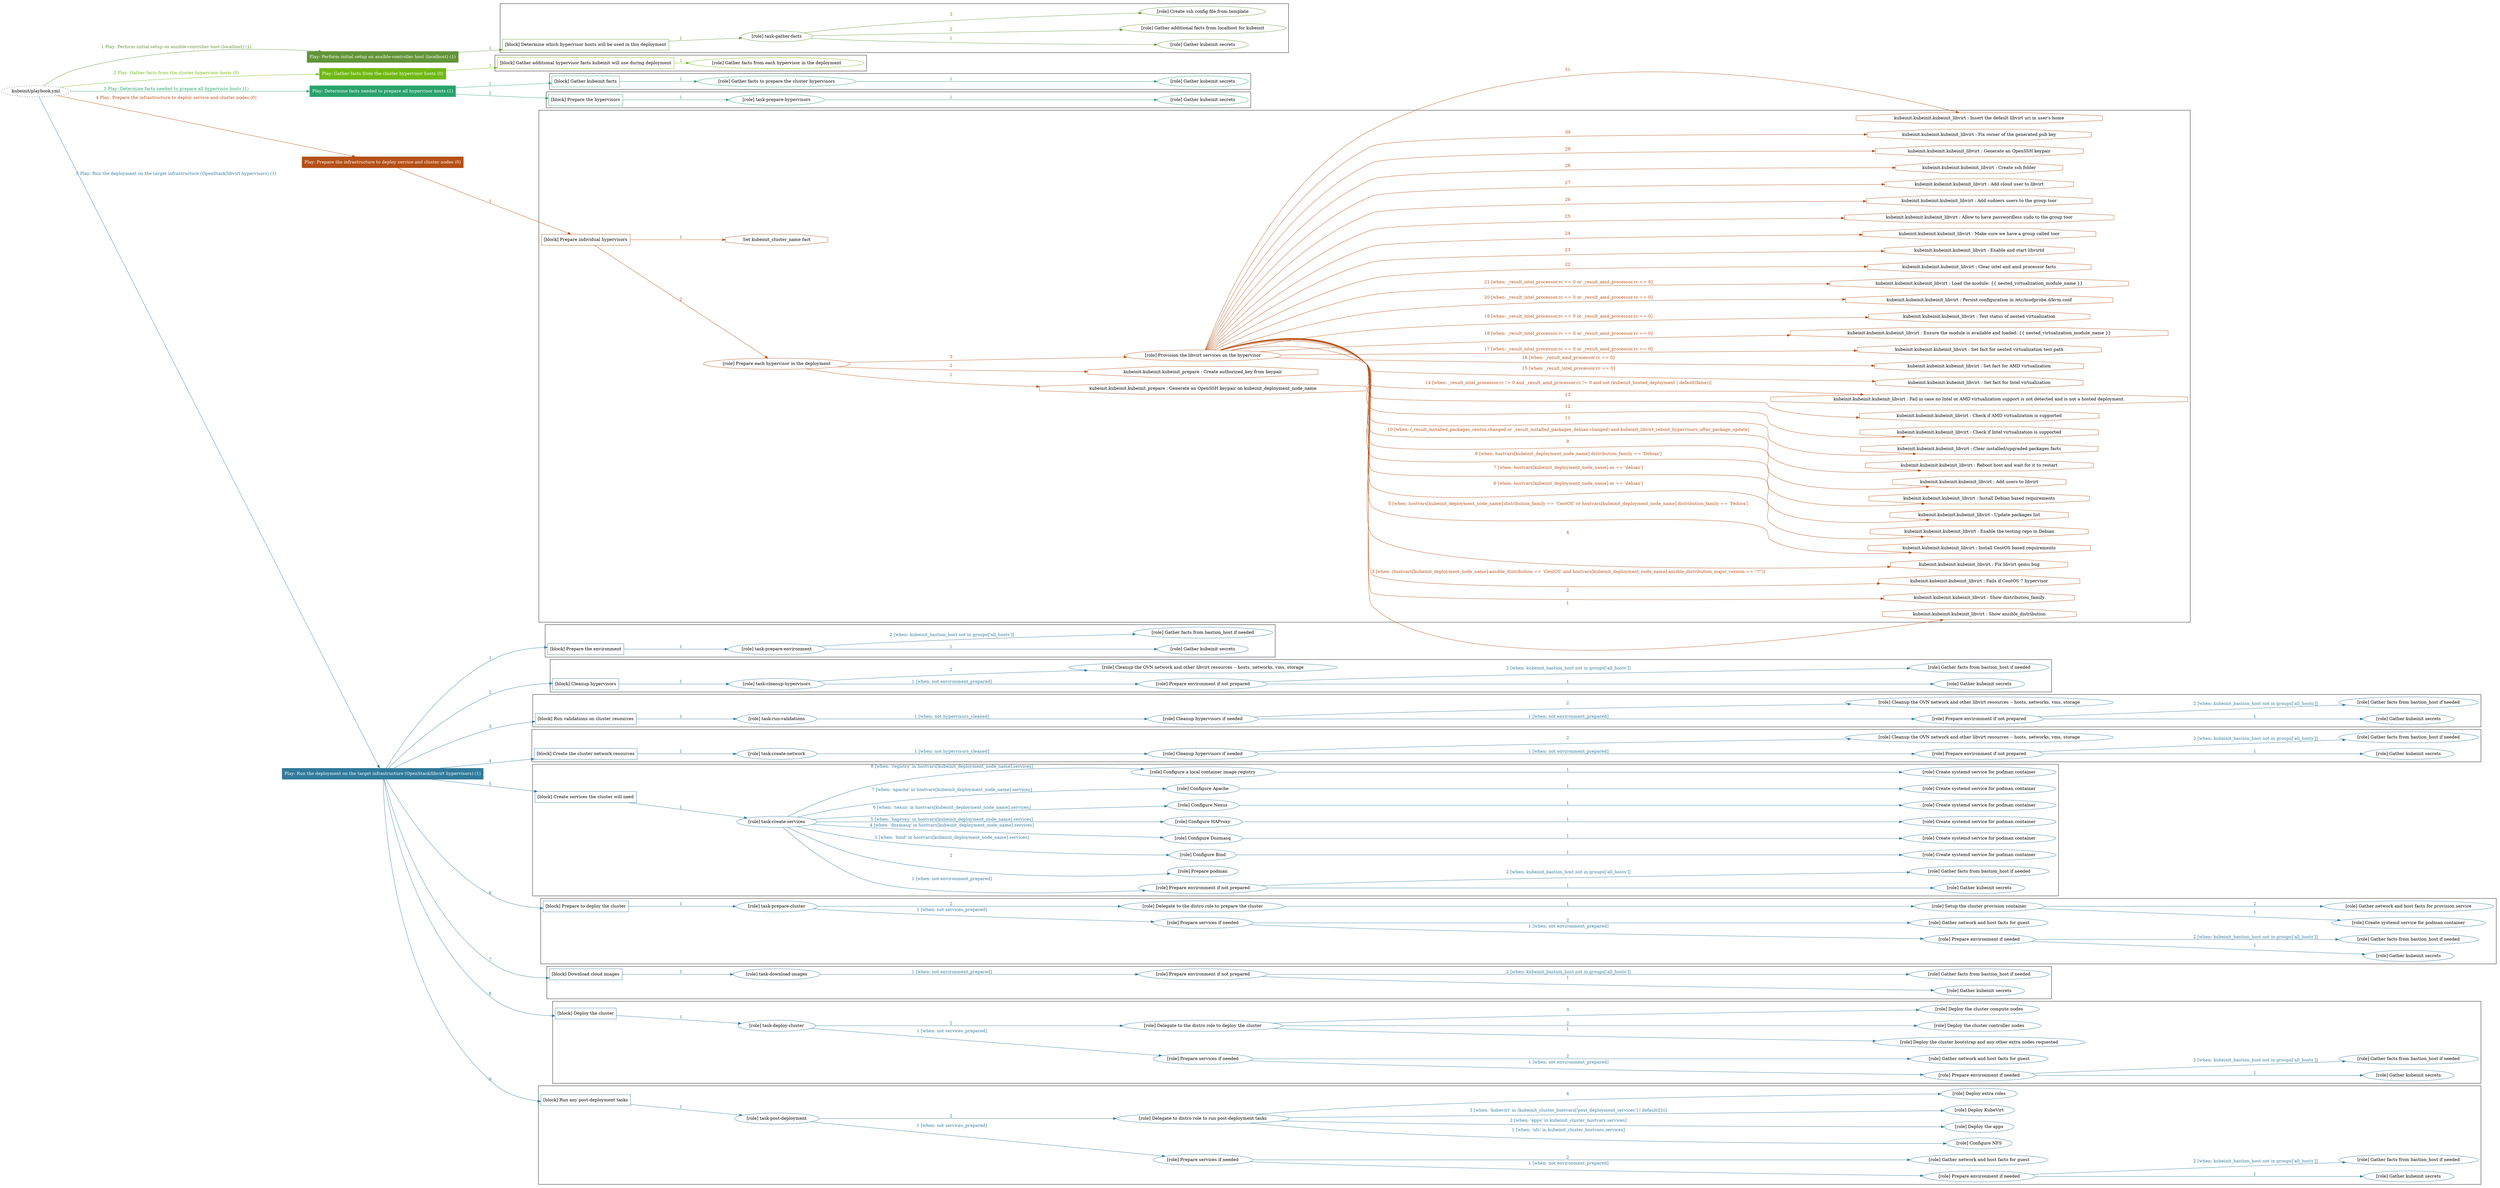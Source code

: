 digraph {
	graph [concentrate=true ordering=in rankdir=LR ratio=fill]
	edge [esep=5 sep=10]
	"kubeinit/playbook.yml" [URL="/home/runner/work/kubeinit/kubeinit/kubeinit/playbook.yml" id=playbook_b7b327fa style=dotted]
	"kubeinit/playbook.yml" -> play_1a736e0f [label="1 Play: Perform initial setup on ansible-controller host (localhost) (1)" color="#619438" fontcolor="#619438" id=edge_play_1a736e0f labeltooltip="1 Play: Perform initial setup on ansible-controller host (localhost) (1)" tooltip="1 Play: Perform initial setup on ansible-controller host (localhost) (1)"]
	subgraph "Play: Perform initial setup on ansible-controller host (localhost) (1)" {
		play_1a736e0f [label="Play: Perform initial setup on ansible-controller host (localhost) (1)" URL="/home/runner/work/kubeinit/kubeinit/kubeinit/playbook.yml" color="#619438" fontcolor="#ffffff" id=play_1a736e0f shape=box style=filled tooltip=localhost]
		play_1a736e0f -> block_c8a5021f [label=1 color="#619438" fontcolor="#619438" id=edge_block_c8a5021f labeltooltip=1 tooltip=1]
		subgraph cluster_block_c8a5021f {
			block_c8a5021f [label="[block] Determine which hypervisor hosts will be used in this deployment" URL="/home/runner/work/kubeinit/kubeinit/kubeinit/playbook.yml" color="#619438" id=block_c8a5021f labeltooltip="Determine which hypervisor hosts will be used in this deployment" shape=box tooltip="Determine which hypervisor hosts will be used in this deployment"]
			block_c8a5021f -> role_8bd20d8b [label="1 " color="#619438" fontcolor="#619438" id=edge_role_8bd20d8b labeltooltip="1 " tooltip="1 "]
			subgraph "task-gather-facts" {
				role_8bd20d8b [label="[role] task-gather-facts" URL="/home/runner/work/kubeinit/kubeinit/kubeinit/playbook.yml" color="#619438" id=role_8bd20d8b tooltip="task-gather-facts"]
				role_8bd20d8b -> role_3e94028e [label="1 " color="#619438" fontcolor="#619438" id=edge_role_3e94028e labeltooltip="1 " tooltip="1 "]
				subgraph "Gather kubeinit secrets" {
					role_3e94028e [label="[role] Gather kubeinit secrets" URL="/home/runner/.ansible/collections/ansible_collections/kubeinit/kubeinit/roles/kubeinit_prepare/tasks/build_hypervisors_group.yml" color="#619438" id=role_3e94028e tooltip="Gather kubeinit secrets"]
				}
				role_8bd20d8b -> role_4284eea4 [label="2 " color="#619438" fontcolor="#619438" id=edge_role_4284eea4 labeltooltip="2 " tooltip="2 "]
				subgraph "Gather additional facts from localhost for kubeinit" {
					role_4284eea4 [label="[role] Gather additional facts from localhost for kubeinit" URL="/home/runner/.ansible/collections/ansible_collections/kubeinit/kubeinit/roles/kubeinit_prepare/tasks/build_hypervisors_group.yml" color="#619438" id=role_4284eea4 tooltip="Gather additional facts from localhost for kubeinit"]
				}
				role_8bd20d8b -> role_5446bec5 [label="3 " color="#619438" fontcolor="#619438" id=edge_role_5446bec5 labeltooltip="3 " tooltip="3 "]
				subgraph "Create ssh config file from template" {
					role_5446bec5 [label="[role] Create ssh config file from template" URL="/home/runner/.ansible/collections/ansible_collections/kubeinit/kubeinit/roles/kubeinit_prepare/tasks/build_hypervisors_group.yml" color="#619438" id=role_5446bec5 tooltip="Create ssh config file from template"]
				}
			}
		}
	}
	"kubeinit/playbook.yml" -> play_9df562e7 [label="2 Play: Gather facts from the cluster hypervisor hosts (0)" color="#6fb913" fontcolor="#6fb913" id=edge_play_9df562e7 labeltooltip="2 Play: Gather facts from the cluster hypervisor hosts (0)" tooltip="2 Play: Gather facts from the cluster hypervisor hosts (0)"]
	subgraph "Play: Gather facts from the cluster hypervisor hosts (0)" {
		play_9df562e7 [label="Play: Gather facts from the cluster hypervisor hosts (0)" URL="/home/runner/work/kubeinit/kubeinit/kubeinit/playbook.yml" color="#6fb913" fontcolor="#ffffff" id=play_9df562e7 shape=box style=filled tooltip="Play: Gather facts from the cluster hypervisor hosts (0)"]
		play_9df562e7 -> block_e50a2920 [label=1 color="#6fb913" fontcolor="#6fb913" id=edge_block_e50a2920 labeltooltip=1 tooltip=1]
		subgraph cluster_block_e50a2920 {
			block_e50a2920 [label="[block] Gather additional hypervisor facts kubeinit will use during deployment" URL="/home/runner/work/kubeinit/kubeinit/kubeinit/playbook.yml" color="#6fb913" id=block_e50a2920 labeltooltip="Gather additional hypervisor facts kubeinit will use during deployment" shape=box tooltip="Gather additional hypervisor facts kubeinit will use during deployment"]
			block_e50a2920 -> role_e86c8cb8 [label="1 " color="#6fb913" fontcolor="#6fb913" id=edge_role_e86c8cb8 labeltooltip="1 " tooltip="1 "]
			subgraph "Gather facts from each hypervisor in the deployment" {
				role_e86c8cb8 [label="[role] Gather facts from each hypervisor in the deployment" URL="/home/runner/work/kubeinit/kubeinit/kubeinit/playbook.yml" color="#6fb913" id=role_e86c8cb8 tooltip="Gather facts from each hypervisor in the deployment"]
			}
		}
	}
	"kubeinit/playbook.yml" -> play_77598ed6 [label="3 Play: Determine facts needed to prepare all hypervisor hosts (1)" color="#2aa26c" fontcolor="#2aa26c" id=edge_play_77598ed6 labeltooltip="3 Play: Determine facts needed to prepare all hypervisor hosts (1)" tooltip="3 Play: Determine facts needed to prepare all hypervisor hosts (1)"]
	subgraph "Play: Determine facts needed to prepare all hypervisor hosts (1)" {
		play_77598ed6 [label="Play: Determine facts needed to prepare all hypervisor hosts (1)" URL="/home/runner/work/kubeinit/kubeinit/kubeinit/playbook.yml" color="#2aa26c" fontcolor="#ffffff" id=play_77598ed6 shape=box style=filled tooltip=localhost]
		play_77598ed6 -> block_c90f8401 [label=1 color="#2aa26c" fontcolor="#2aa26c" id=edge_block_c90f8401 labeltooltip=1 tooltip=1]
		subgraph cluster_block_c90f8401 {
			block_c90f8401 [label="[block] Gather kubeinit facts" URL="/home/runner/work/kubeinit/kubeinit/kubeinit/playbook.yml" color="#2aa26c" id=block_c90f8401 labeltooltip="Gather kubeinit facts" shape=box tooltip="Gather kubeinit facts"]
			block_c90f8401 -> role_bbb630ce [label="1 " color="#2aa26c" fontcolor="#2aa26c" id=edge_role_bbb630ce labeltooltip="1 " tooltip="1 "]
			subgraph "Gather facts to prepare the cluster hypervisors" {
				role_bbb630ce [label="[role] Gather facts to prepare the cluster hypervisors" URL="/home/runner/work/kubeinit/kubeinit/kubeinit/playbook.yml" color="#2aa26c" id=role_bbb630ce tooltip="Gather facts to prepare the cluster hypervisors"]
				role_bbb630ce -> role_c8a98dd1 [label="1 " color="#2aa26c" fontcolor="#2aa26c" id=edge_role_c8a98dd1 labeltooltip="1 " tooltip="1 "]
				subgraph "Gather kubeinit secrets" {
					role_c8a98dd1 [label="[role] Gather kubeinit secrets" URL="/home/runner/.ansible/collections/ansible_collections/kubeinit/kubeinit/roles/kubeinit_prepare/tasks/gather_kubeinit_facts.yml" color="#2aa26c" id=role_c8a98dd1 tooltip="Gather kubeinit secrets"]
				}
			}
		}
		play_77598ed6 -> block_b15f8fb6 [label=2 color="#2aa26c" fontcolor="#2aa26c" id=edge_block_b15f8fb6 labeltooltip=2 tooltip=2]
		subgraph cluster_block_b15f8fb6 {
			block_b15f8fb6 [label="[block] Prepare the hypervisors" URL="/home/runner/work/kubeinit/kubeinit/kubeinit/playbook.yml" color="#2aa26c" id=block_b15f8fb6 labeltooltip="Prepare the hypervisors" shape=box tooltip="Prepare the hypervisors"]
			block_b15f8fb6 -> role_a9758aa7 [label="1 " color="#2aa26c" fontcolor="#2aa26c" id=edge_role_a9758aa7 labeltooltip="1 " tooltip="1 "]
			subgraph "task-prepare-hypervisors" {
				role_a9758aa7 [label="[role] task-prepare-hypervisors" URL="/home/runner/work/kubeinit/kubeinit/kubeinit/playbook.yml" color="#2aa26c" id=role_a9758aa7 tooltip="task-prepare-hypervisors"]
				role_a9758aa7 -> role_7606444d [label="1 " color="#2aa26c" fontcolor="#2aa26c" id=edge_role_7606444d labeltooltip="1 " tooltip="1 "]
				subgraph "Gather kubeinit secrets" {
					role_7606444d [label="[role] Gather kubeinit secrets" URL="/home/runner/.ansible/collections/ansible_collections/kubeinit/kubeinit/roles/kubeinit_prepare/tasks/gather_kubeinit_facts.yml" color="#2aa26c" id=role_7606444d tooltip="Gather kubeinit secrets"]
				}
			}
		}
	}
	"kubeinit/playbook.yml" -> play_fdd1c82f [label="4 Play: Prepare the infrastructure to deploy service and cluster nodes (0)" color="#b65016" fontcolor="#b65016" id=edge_play_fdd1c82f labeltooltip="4 Play: Prepare the infrastructure to deploy service and cluster nodes (0)" tooltip="4 Play: Prepare the infrastructure to deploy service and cluster nodes (0)"]
	subgraph "Play: Prepare the infrastructure to deploy service and cluster nodes (0)" {
		play_fdd1c82f [label="Play: Prepare the infrastructure to deploy service and cluster nodes (0)" URL="/home/runner/work/kubeinit/kubeinit/kubeinit/playbook.yml" color="#b65016" fontcolor="#ffffff" id=play_fdd1c82f shape=box style=filled tooltip="Play: Prepare the infrastructure to deploy service and cluster nodes (0)"]
		play_fdd1c82f -> block_0f0cf199 [label=1 color="#b65016" fontcolor="#b65016" id=edge_block_0f0cf199 labeltooltip=1 tooltip=1]
		subgraph cluster_block_0f0cf199 {
			block_0f0cf199 [label="[block] Prepare individual hypervisors" URL="/home/runner/work/kubeinit/kubeinit/kubeinit/playbook.yml" color="#b65016" id=block_0f0cf199 labeltooltip="Prepare individual hypervisors" shape=box tooltip="Prepare individual hypervisors"]
			block_0f0cf199 -> role_408599a3 [label="2 " color="#b65016" fontcolor="#b65016" id=edge_role_408599a3 labeltooltip="2 " tooltip="2 "]
			subgraph "Prepare each hypervisor in the deployment" {
				role_408599a3 [label="[role] Prepare each hypervisor in the deployment" URL="/home/runner/work/kubeinit/kubeinit/kubeinit/playbook.yml" color="#b65016" id=role_408599a3 tooltip="Prepare each hypervisor in the deployment"]
				task_1cc29575 [label="kubeinit.kubeinit.kubeinit_prepare : Generate an OpenSSH keypair on kubeinit_deployment_node_name" URL="/home/runner/.ansible/collections/ansible_collections/kubeinit/kubeinit/roles/kubeinit_prepare/tasks/prepare_hypervisor.yml" color="#b65016" id=task_1cc29575 shape=octagon tooltip="kubeinit.kubeinit.kubeinit_prepare : Generate an OpenSSH keypair on kubeinit_deployment_node_name"]
				role_408599a3 -> task_1cc29575 [label="1 " color="#b65016" fontcolor="#b65016" id=edge_task_1cc29575 labeltooltip="1 " tooltip="1 "]
				task_c412d0f7 [label="kubeinit.kubeinit.kubeinit_prepare : Create authorized_key from keypair" URL="/home/runner/.ansible/collections/ansible_collections/kubeinit/kubeinit/roles/kubeinit_prepare/tasks/prepare_hypervisor.yml" color="#b65016" id=task_c412d0f7 shape=octagon tooltip="kubeinit.kubeinit.kubeinit_prepare : Create authorized_key from keypair"]
				role_408599a3 -> task_c412d0f7 [label="2 " color="#b65016" fontcolor="#b65016" id=edge_task_c412d0f7 labeltooltip="2 " tooltip="2 "]
				role_408599a3 -> role_c32f862e [label="3 " color="#b65016" fontcolor="#b65016" id=edge_role_c32f862e labeltooltip="3 " tooltip="3 "]
				subgraph "Provision the libvirt services on the hypervisor" {
					role_c32f862e [label="[role] Provision the libvirt services on the hypervisor" URL="/home/runner/.ansible/collections/ansible_collections/kubeinit/kubeinit/roles/kubeinit_prepare/tasks/prepare_hypervisor.yml" color="#b65016" id=role_c32f862e tooltip="Provision the libvirt services on the hypervisor"]
					task_90cc71df [label="kubeinit.kubeinit.kubeinit_libvirt : Show ansible_distribution" URL="/home/runner/.ansible/collections/ansible_collections/kubeinit/kubeinit/roles/kubeinit_libvirt/tasks/main.yml" color="#b65016" id=task_90cc71df shape=octagon tooltip="kubeinit.kubeinit.kubeinit_libvirt : Show ansible_distribution"]
					role_c32f862e -> task_90cc71df [label="1 " color="#b65016" fontcolor="#b65016" id=edge_task_90cc71df labeltooltip="1 " tooltip="1 "]
					task_cba1606f [label="kubeinit.kubeinit.kubeinit_libvirt : Show distribution_family" URL="/home/runner/.ansible/collections/ansible_collections/kubeinit/kubeinit/roles/kubeinit_libvirt/tasks/main.yml" color="#b65016" id=task_cba1606f shape=octagon tooltip="kubeinit.kubeinit.kubeinit_libvirt : Show distribution_family"]
					role_c32f862e -> task_cba1606f [label="2 " color="#b65016" fontcolor="#b65016" id=edge_task_cba1606f labeltooltip="2 " tooltip="2 "]
					task_74f356a0 [label="kubeinit.kubeinit.kubeinit_libvirt : Fails if CentOS 7 hypervisor" URL="/home/runner/.ansible/collections/ansible_collections/kubeinit/kubeinit/roles/kubeinit_libvirt/tasks/main.yml" color="#b65016" id=task_74f356a0 shape=octagon tooltip="kubeinit.kubeinit.kubeinit_libvirt : Fails if CentOS 7 hypervisor"]
					role_c32f862e -> task_74f356a0 [label="3 [when: (hostvars[kubeinit_deployment_node_name].ansible_distribution == 'CentOS' and hostvars[kubeinit_deployment_node_name].ansible_distribution_major_version == \"7\")]" color="#b65016" fontcolor="#b65016" id=edge_task_74f356a0 labeltooltip="3 [when: (hostvars[kubeinit_deployment_node_name].ansible_distribution == 'CentOS' and hostvars[kubeinit_deployment_node_name].ansible_distribution_major_version == \"7\")]" tooltip="3 [when: (hostvars[kubeinit_deployment_node_name].ansible_distribution == 'CentOS' and hostvars[kubeinit_deployment_node_name].ansible_distribution_major_version == \"7\")]"]
					task_674d79e6 [label="kubeinit.kubeinit.kubeinit_libvirt : Fix libvirt qemu bug" URL="/home/runner/.ansible/collections/ansible_collections/kubeinit/kubeinit/roles/kubeinit_libvirt/tasks/main.yml" color="#b65016" id=task_674d79e6 shape=octagon tooltip="kubeinit.kubeinit.kubeinit_libvirt : Fix libvirt qemu bug"]
					role_c32f862e -> task_674d79e6 [label="4 " color="#b65016" fontcolor="#b65016" id=edge_task_674d79e6 labeltooltip="4 " tooltip="4 "]
					task_137e60ad [label="kubeinit.kubeinit.kubeinit_libvirt : Install CentOS based requirements" URL="/home/runner/.ansible/collections/ansible_collections/kubeinit/kubeinit/roles/kubeinit_libvirt/tasks/main.yml" color="#b65016" id=task_137e60ad shape=octagon tooltip="kubeinit.kubeinit.kubeinit_libvirt : Install CentOS based requirements"]
					role_c32f862e -> task_137e60ad [label="5 [when: hostvars[kubeinit_deployment_node_name].distribution_family == 'CentOS' or hostvars[kubeinit_deployment_node_name].distribution_family == 'Fedora']" color="#b65016" fontcolor="#b65016" id=edge_task_137e60ad labeltooltip="5 [when: hostvars[kubeinit_deployment_node_name].distribution_family == 'CentOS' or hostvars[kubeinit_deployment_node_name].distribution_family == 'Fedora']" tooltip="5 [when: hostvars[kubeinit_deployment_node_name].distribution_family == 'CentOS' or hostvars[kubeinit_deployment_node_name].distribution_family == 'Fedora']"]
					task_e03428a4 [label="kubeinit.kubeinit.kubeinit_libvirt : Enable the testing repo in Debian" URL="/home/runner/.ansible/collections/ansible_collections/kubeinit/kubeinit/roles/kubeinit_libvirt/tasks/main.yml" color="#b65016" id=task_e03428a4 shape=octagon tooltip="kubeinit.kubeinit.kubeinit_libvirt : Enable the testing repo in Debian"]
					role_c32f862e -> task_e03428a4 [label="6 [when: hostvars[kubeinit_deployment_node_name].os == 'debian']" color="#b65016" fontcolor="#b65016" id=edge_task_e03428a4 labeltooltip="6 [when: hostvars[kubeinit_deployment_node_name].os == 'debian']" tooltip="6 [when: hostvars[kubeinit_deployment_node_name].os == 'debian']"]
					task_49607c09 [label="kubeinit.kubeinit.kubeinit_libvirt : Update packages list" URL="/home/runner/.ansible/collections/ansible_collections/kubeinit/kubeinit/roles/kubeinit_libvirt/tasks/main.yml" color="#b65016" id=task_49607c09 shape=octagon tooltip="kubeinit.kubeinit.kubeinit_libvirt : Update packages list"]
					role_c32f862e -> task_49607c09 [label="7 [when: hostvars[kubeinit_deployment_node_name].os == 'debian']" color="#b65016" fontcolor="#b65016" id=edge_task_49607c09 labeltooltip="7 [when: hostvars[kubeinit_deployment_node_name].os == 'debian']" tooltip="7 [when: hostvars[kubeinit_deployment_node_name].os == 'debian']"]
					task_a99a9179 [label="kubeinit.kubeinit.kubeinit_libvirt : Install Debian based requirements" URL="/home/runner/.ansible/collections/ansible_collections/kubeinit/kubeinit/roles/kubeinit_libvirt/tasks/main.yml" color="#b65016" id=task_a99a9179 shape=octagon tooltip="kubeinit.kubeinit.kubeinit_libvirt : Install Debian based requirements"]
					role_c32f862e -> task_a99a9179 [label="8 [when: hostvars[kubeinit_deployment_node_name].distribution_family == 'Debian']" color="#b65016" fontcolor="#b65016" id=edge_task_a99a9179 labeltooltip="8 [when: hostvars[kubeinit_deployment_node_name].distribution_family == 'Debian']" tooltip="8 [when: hostvars[kubeinit_deployment_node_name].distribution_family == 'Debian']"]
					task_0a4d3a1f [label="kubeinit.kubeinit.kubeinit_libvirt : Add users to libvirt" URL="/home/runner/.ansible/collections/ansible_collections/kubeinit/kubeinit/roles/kubeinit_libvirt/tasks/main.yml" color="#b65016" id=task_0a4d3a1f shape=octagon tooltip="kubeinit.kubeinit.kubeinit_libvirt : Add users to libvirt"]
					role_c32f862e -> task_0a4d3a1f [label="9 " color="#b65016" fontcolor="#b65016" id=edge_task_0a4d3a1f labeltooltip="9 " tooltip="9 "]
					task_6d2253d1 [label="kubeinit.kubeinit.kubeinit_libvirt : Reboot host and wait for it to restart" URL="/home/runner/.ansible/collections/ansible_collections/kubeinit/kubeinit/roles/kubeinit_libvirt/tasks/main.yml" color="#b65016" id=task_6d2253d1 shape=octagon tooltip="kubeinit.kubeinit.kubeinit_libvirt : Reboot host and wait for it to restart"]
					role_c32f862e -> task_6d2253d1 [label="10 [when: (_result_installed_packages_centos.changed or _result_installed_packages_debian.changed) and kubeinit_libvirt_reboot_hypervisors_after_package_update]" color="#b65016" fontcolor="#b65016" id=edge_task_6d2253d1 labeltooltip="10 [when: (_result_installed_packages_centos.changed or _result_installed_packages_debian.changed) and kubeinit_libvirt_reboot_hypervisors_after_package_update]" tooltip="10 [when: (_result_installed_packages_centos.changed or _result_installed_packages_debian.changed) and kubeinit_libvirt_reboot_hypervisors_after_package_update]"]
					task_cb3578e4 [label="kubeinit.kubeinit.kubeinit_libvirt : Clear installed/upgraded packages facts" URL="/home/runner/.ansible/collections/ansible_collections/kubeinit/kubeinit/roles/kubeinit_libvirt/tasks/main.yml" color="#b65016" id=task_cb3578e4 shape=octagon tooltip="kubeinit.kubeinit.kubeinit_libvirt : Clear installed/upgraded packages facts"]
					role_c32f862e -> task_cb3578e4 [label="11 " color="#b65016" fontcolor="#b65016" id=edge_task_cb3578e4 labeltooltip="11 " tooltip="11 "]
					task_8b632eaf [label="kubeinit.kubeinit.kubeinit_libvirt : Check if Intel virtualization is supported" URL="/home/runner/.ansible/collections/ansible_collections/kubeinit/kubeinit/roles/kubeinit_libvirt/tasks/main.yml" color="#b65016" id=task_8b632eaf shape=octagon tooltip="kubeinit.kubeinit.kubeinit_libvirt : Check if Intel virtualization is supported"]
					role_c32f862e -> task_8b632eaf [label="12 " color="#b65016" fontcolor="#b65016" id=edge_task_8b632eaf labeltooltip="12 " tooltip="12 "]
					task_675e96f3 [label="kubeinit.kubeinit.kubeinit_libvirt : Check if AMD virtualization is supported" URL="/home/runner/.ansible/collections/ansible_collections/kubeinit/kubeinit/roles/kubeinit_libvirt/tasks/main.yml" color="#b65016" id=task_675e96f3 shape=octagon tooltip="kubeinit.kubeinit.kubeinit_libvirt : Check if AMD virtualization is supported"]
					role_c32f862e -> task_675e96f3 [label="13 " color="#b65016" fontcolor="#b65016" id=edge_task_675e96f3 labeltooltip="13 " tooltip="13 "]
					task_d9decfb3 [label="kubeinit.kubeinit.kubeinit_libvirt : Fail in case no Intel or AMD virtualization support is not detected and is not a hosted deployment." URL="/home/runner/.ansible/collections/ansible_collections/kubeinit/kubeinit/roles/kubeinit_libvirt/tasks/main.yml" color="#b65016" id=task_d9decfb3 shape=octagon tooltip="kubeinit.kubeinit.kubeinit_libvirt : Fail in case no Intel or AMD virtualization support is not detected and is not a hosted deployment."]
					role_c32f862e -> task_d9decfb3 [label="14 [when: _result_intel_processor.rc != 0 and _result_amd_processor.rc != 0 and not (kubeinit_hosted_deployment | default(false))]" color="#b65016" fontcolor="#b65016" id=edge_task_d9decfb3 labeltooltip="14 [when: _result_intel_processor.rc != 0 and _result_amd_processor.rc != 0 and not (kubeinit_hosted_deployment | default(false))]" tooltip="14 [when: _result_intel_processor.rc != 0 and _result_amd_processor.rc != 0 and not (kubeinit_hosted_deployment | default(false))]"]
					task_ba2dca66 [label="kubeinit.kubeinit.kubeinit_libvirt : Set fact for Intel virtualization" URL="/home/runner/.ansible/collections/ansible_collections/kubeinit/kubeinit/roles/kubeinit_libvirt/tasks/main.yml" color="#b65016" id=task_ba2dca66 shape=octagon tooltip="kubeinit.kubeinit.kubeinit_libvirt : Set fact for Intel virtualization"]
					role_c32f862e -> task_ba2dca66 [label="15 [when: _result_intel_processor.rc == 0]" color="#b65016" fontcolor="#b65016" id=edge_task_ba2dca66 labeltooltip="15 [when: _result_intel_processor.rc == 0]" tooltip="15 [when: _result_intel_processor.rc == 0]"]
					task_412840cd [label="kubeinit.kubeinit.kubeinit_libvirt : Set fact for AMD virtualization" URL="/home/runner/.ansible/collections/ansible_collections/kubeinit/kubeinit/roles/kubeinit_libvirt/tasks/main.yml" color="#b65016" id=task_412840cd shape=octagon tooltip="kubeinit.kubeinit.kubeinit_libvirt : Set fact for AMD virtualization"]
					role_c32f862e -> task_412840cd [label="16 [when: _result_amd_processor.rc == 0]" color="#b65016" fontcolor="#b65016" id=edge_task_412840cd labeltooltip="16 [when: _result_amd_processor.rc == 0]" tooltip="16 [when: _result_amd_processor.rc == 0]"]
					task_dfc148f5 [label="kubeinit.kubeinit.kubeinit_libvirt : Set fact for nested virtualization test path" URL="/home/runner/.ansible/collections/ansible_collections/kubeinit/kubeinit/roles/kubeinit_libvirt/tasks/main.yml" color="#b65016" id=task_dfc148f5 shape=octagon tooltip="kubeinit.kubeinit.kubeinit_libvirt : Set fact for nested virtualization test path"]
					role_c32f862e -> task_dfc148f5 [label="17 [when: _result_intel_processor.rc == 0 or _result_amd_processor.rc == 0]" color="#b65016" fontcolor="#b65016" id=edge_task_dfc148f5 labeltooltip="17 [when: _result_intel_processor.rc == 0 or _result_amd_processor.rc == 0]" tooltip="17 [when: _result_intel_processor.rc == 0 or _result_amd_processor.rc == 0]"]
					task_204d5288 [label="kubeinit.kubeinit.kubeinit_libvirt : Ensure the module is available and loaded: {{ nested_virtualization_module_name }}" URL="/home/runner/.ansible/collections/ansible_collections/kubeinit/kubeinit/roles/kubeinit_libvirt/tasks/main.yml" color="#b65016" id=task_204d5288 shape=octagon tooltip="kubeinit.kubeinit.kubeinit_libvirt : Ensure the module is available and loaded: {{ nested_virtualization_module_name }}"]
					role_c32f862e -> task_204d5288 [label="18 [when: _result_intel_processor.rc == 0 or _result_amd_processor.rc == 0]" color="#b65016" fontcolor="#b65016" id=edge_task_204d5288 labeltooltip="18 [when: _result_intel_processor.rc == 0 or _result_amd_processor.rc == 0]" tooltip="18 [when: _result_intel_processor.rc == 0 or _result_amd_processor.rc == 0]"]
					task_8fbf2140 [label="kubeinit.kubeinit.kubeinit_libvirt : Test status of nested virtualization" URL="/home/runner/.ansible/collections/ansible_collections/kubeinit/kubeinit/roles/kubeinit_libvirt/tasks/main.yml" color="#b65016" id=task_8fbf2140 shape=octagon tooltip="kubeinit.kubeinit.kubeinit_libvirt : Test status of nested virtualization"]
					role_c32f862e -> task_8fbf2140 [label="19 [when: _result_intel_processor.rc == 0 or _result_amd_processor.rc == 0]" color="#b65016" fontcolor="#b65016" id=edge_task_8fbf2140 labeltooltip="19 [when: _result_intel_processor.rc == 0 or _result_amd_processor.rc == 0]" tooltip="19 [when: _result_intel_processor.rc == 0 or _result_amd_processor.rc == 0]"]
					task_9b4e7c8a [label="kubeinit.kubeinit.kubeinit_libvirt : Persist configuration in /etc/modprobe.d/kvm.conf" URL="/home/runner/.ansible/collections/ansible_collections/kubeinit/kubeinit/roles/kubeinit_libvirt/tasks/main.yml" color="#b65016" id=task_9b4e7c8a shape=octagon tooltip="kubeinit.kubeinit.kubeinit_libvirt : Persist configuration in /etc/modprobe.d/kvm.conf"]
					role_c32f862e -> task_9b4e7c8a [label="20 [when: _result_intel_processor.rc == 0 or _result_amd_processor.rc == 0]" color="#b65016" fontcolor="#b65016" id=edge_task_9b4e7c8a labeltooltip="20 [when: _result_intel_processor.rc == 0 or _result_amd_processor.rc == 0]" tooltip="20 [when: _result_intel_processor.rc == 0 or _result_amd_processor.rc == 0]"]
					task_2ac62da2 [label="kubeinit.kubeinit.kubeinit_libvirt : Load the module: {{ nested_virtualization_module_name }}" URL="/home/runner/.ansible/collections/ansible_collections/kubeinit/kubeinit/roles/kubeinit_libvirt/tasks/main.yml" color="#b65016" id=task_2ac62da2 shape=octagon tooltip="kubeinit.kubeinit.kubeinit_libvirt : Load the module: {{ nested_virtualization_module_name }}"]
					role_c32f862e -> task_2ac62da2 [label="21 [when: _result_intel_processor.rc == 0 or _result_amd_processor.rc == 0]" color="#b65016" fontcolor="#b65016" id=edge_task_2ac62da2 labeltooltip="21 [when: _result_intel_processor.rc == 0 or _result_amd_processor.rc == 0]" tooltip="21 [when: _result_intel_processor.rc == 0 or _result_amd_processor.rc == 0]"]
					task_72510d15 [label="kubeinit.kubeinit.kubeinit_libvirt : Clear intel and amd processor facts" URL="/home/runner/.ansible/collections/ansible_collections/kubeinit/kubeinit/roles/kubeinit_libvirt/tasks/main.yml" color="#b65016" id=task_72510d15 shape=octagon tooltip="kubeinit.kubeinit.kubeinit_libvirt : Clear intel and amd processor facts"]
					role_c32f862e -> task_72510d15 [label="22 " color="#b65016" fontcolor="#b65016" id=edge_task_72510d15 labeltooltip="22 " tooltip="22 "]
					task_0002cca8 [label="kubeinit.kubeinit.kubeinit_libvirt : Enable and start libvirtd" URL="/home/runner/.ansible/collections/ansible_collections/kubeinit/kubeinit/roles/kubeinit_libvirt/tasks/main.yml" color="#b65016" id=task_0002cca8 shape=octagon tooltip="kubeinit.kubeinit.kubeinit_libvirt : Enable and start libvirtd"]
					role_c32f862e -> task_0002cca8 [label="23 " color="#b65016" fontcolor="#b65016" id=edge_task_0002cca8 labeltooltip="23 " tooltip="23 "]
					task_de6e079a [label="kubeinit.kubeinit.kubeinit_libvirt : Make sure we have a group called toor" URL="/home/runner/.ansible/collections/ansible_collections/kubeinit/kubeinit/roles/kubeinit_libvirt/tasks/60_create_cloud_user.yml" color="#b65016" id=task_de6e079a shape=octagon tooltip="kubeinit.kubeinit.kubeinit_libvirt : Make sure we have a group called toor"]
					role_c32f862e -> task_de6e079a [label="24 " color="#b65016" fontcolor="#b65016" id=edge_task_de6e079a labeltooltip="24 " tooltip="24 "]
					task_11d06606 [label="kubeinit.kubeinit.kubeinit_libvirt : Allow to have passwordless sudo to the group toor" URL="/home/runner/.ansible/collections/ansible_collections/kubeinit/kubeinit/roles/kubeinit_libvirt/tasks/60_create_cloud_user.yml" color="#b65016" id=task_11d06606 shape=octagon tooltip="kubeinit.kubeinit.kubeinit_libvirt : Allow to have passwordless sudo to the group toor"]
					role_c32f862e -> task_11d06606 [label="25 " color="#b65016" fontcolor="#b65016" id=edge_task_11d06606 labeltooltip="25 " tooltip="25 "]
					task_277632b0 [label="kubeinit.kubeinit.kubeinit_libvirt : Add sudoers users to the group toor" URL="/home/runner/.ansible/collections/ansible_collections/kubeinit/kubeinit/roles/kubeinit_libvirt/tasks/60_create_cloud_user.yml" color="#b65016" id=task_277632b0 shape=octagon tooltip="kubeinit.kubeinit.kubeinit_libvirt : Add sudoers users to the group toor"]
					role_c32f862e -> task_277632b0 [label="26 " color="#b65016" fontcolor="#b65016" id=edge_task_277632b0 labeltooltip="26 " tooltip="26 "]
					task_99aa6b63 [label="kubeinit.kubeinit.kubeinit_libvirt : Add cloud user to libvirt" URL="/home/runner/.ansible/collections/ansible_collections/kubeinit/kubeinit/roles/kubeinit_libvirt/tasks/60_create_cloud_user.yml" color="#b65016" id=task_99aa6b63 shape=octagon tooltip="kubeinit.kubeinit.kubeinit_libvirt : Add cloud user to libvirt"]
					role_c32f862e -> task_99aa6b63 [label="27 " color="#b65016" fontcolor="#b65016" id=edge_task_99aa6b63 labeltooltip="27 " tooltip="27 "]
					task_ed04cb4a [label="kubeinit.kubeinit.kubeinit_libvirt : Create ssh folder" URL="/home/runner/.ansible/collections/ansible_collections/kubeinit/kubeinit/roles/kubeinit_libvirt/tasks/60_create_cloud_user.yml" color="#b65016" id=task_ed04cb4a shape=octagon tooltip="kubeinit.kubeinit.kubeinit_libvirt : Create ssh folder"]
					role_c32f862e -> task_ed04cb4a [label="28 " color="#b65016" fontcolor="#b65016" id=edge_task_ed04cb4a labeltooltip="28 " tooltip="28 "]
					task_3bdb1789 [label="kubeinit.kubeinit.kubeinit_libvirt : Generate an OpenSSH keypair" URL="/home/runner/.ansible/collections/ansible_collections/kubeinit/kubeinit/roles/kubeinit_libvirt/tasks/60_create_cloud_user.yml" color="#b65016" id=task_3bdb1789 shape=octagon tooltip="kubeinit.kubeinit.kubeinit_libvirt : Generate an OpenSSH keypair"]
					role_c32f862e -> task_3bdb1789 [label="29 " color="#b65016" fontcolor="#b65016" id=edge_task_3bdb1789 labeltooltip="29 " tooltip="29 "]
					task_827ba12d [label="kubeinit.kubeinit.kubeinit_libvirt : Fix owner of the generated pub key" URL="/home/runner/.ansible/collections/ansible_collections/kubeinit/kubeinit/roles/kubeinit_libvirt/tasks/60_create_cloud_user.yml" color="#b65016" id=task_827ba12d shape=octagon tooltip="kubeinit.kubeinit.kubeinit_libvirt : Fix owner of the generated pub key"]
					role_c32f862e -> task_827ba12d [label="30 " color="#b65016" fontcolor="#b65016" id=edge_task_827ba12d labeltooltip="30 " tooltip="30 "]
					task_7d833cc8 [label="kubeinit.kubeinit.kubeinit_libvirt : Insert the default libvirt uri in user's home" URL="/home/runner/.ansible/collections/ansible_collections/kubeinit/kubeinit/roles/kubeinit_libvirt/tasks/60_create_cloud_user.yml" color="#b65016" id=task_7d833cc8 shape=octagon tooltip="kubeinit.kubeinit.kubeinit_libvirt : Insert the default libvirt uri in user's home"]
					role_c32f862e -> task_7d833cc8 [label="31 " color="#b65016" fontcolor="#b65016" id=edge_task_7d833cc8 labeltooltip="31 " tooltip="31 "]
				}
			}
			task_b841a72e [label="Set kubeinit_cluster_name fact" URL="/home/runner/work/kubeinit/kubeinit/kubeinit/playbook.yml" color="#b65016" id=task_b841a72e shape=octagon tooltip="Set kubeinit_cluster_name fact"]
			block_0f0cf199 -> task_b841a72e [label="1 " color="#b65016" fontcolor="#b65016" id=edge_task_b841a72e labeltooltip="1 " tooltip="1 "]
		}
	}
	"kubeinit/playbook.yml" -> play_403e0cbd [label="5 Play: Run the deployment on the target infrastructure (OpenStack/libvirt hypervisors) (1)" color="#317a9b" fontcolor="#317a9b" id=edge_play_403e0cbd labeltooltip="5 Play: Run the deployment on the target infrastructure (OpenStack/libvirt hypervisors) (1)" tooltip="5 Play: Run the deployment on the target infrastructure (OpenStack/libvirt hypervisors) (1)"]
	subgraph "Play: Run the deployment on the target infrastructure (OpenStack/libvirt hypervisors) (1)" {
		play_403e0cbd [label="Play: Run the deployment on the target infrastructure (OpenStack/libvirt hypervisors) (1)" URL="/home/runner/work/kubeinit/kubeinit/kubeinit/playbook.yml" color="#317a9b" fontcolor="#ffffff" id=play_403e0cbd shape=box style=filled tooltip=localhost]
		play_403e0cbd -> block_a083fb0a [label=1 color="#317a9b" fontcolor="#317a9b" id=edge_block_a083fb0a labeltooltip=1 tooltip=1]
		subgraph cluster_block_a083fb0a {
			block_a083fb0a [label="[block] Prepare the environment" URL="/home/runner/work/kubeinit/kubeinit/kubeinit/playbook.yml" color="#317a9b" id=block_a083fb0a labeltooltip="Prepare the environment" shape=box tooltip="Prepare the environment"]
			block_a083fb0a -> role_46dd42aa [label="1 " color="#317a9b" fontcolor="#317a9b" id=edge_role_46dd42aa labeltooltip="1 " tooltip="1 "]
			subgraph "task-prepare-environment" {
				role_46dd42aa [label="[role] task-prepare-environment" URL="/home/runner/work/kubeinit/kubeinit/kubeinit/playbook.yml" color="#317a9b" id=role_46dd42aa tooltip="task-prepare-environment"]
				role_46dd42aa -> role_9c384e3c [label="1 " color="#317a9b" fontcolor="#317a9b" id=edge_role_9c384e3c labeltooltip="1 " tooltip="1 "]
				subgraph "Gather kubeinit secrets" {
					role_9c384e3c [label="[role] Gather kubeinit secrets" URL="/home/runner/.ansible/collections/ansible_collections/kubeinit/kubeinit/roles/kubeinit_prepare/tasks/gather_kubeinit_facts.yml" color="#317a9b" id=role_9c384e3c tooltip="Gather kubeinit secrets"]
				}
				role_46dd42aa -> role_109778c0 [label="2 [when: kubeinit_bastion_host not in groups['all_hosts']]" color="#317a9b" fontcolor="#317a9b" id=edge_role_109778c0 labeltooltip="2 [when: kubeinit_bastion_host not in groups['all_hosts']]" tooltip="2 [when: kubeinit_bastion_host not in groups['all_hosts']]"]
				subgraph "Gather facts from bastion_host if needed" {
					role_109778c0 [label="[role] Gather facts from bastion_host if needed" URL="/home/runner/.ansible/collections/ansible_collections/kubeinit/kubeinit/roles/kubeinit_prepare/tasks/main.yml" color="#317a9b" id=role_109778c0 tooltip="Gather facts from bastion_host if needed"]
				}
			}
		}
		play_403e0cbd -> block_f5d6b6a3 [label=2 color="#317a9b" fontcolor="#317a9b" id=edge_block_f5d6b6a3 labeltooltip=2 tooltip=2]
		subgraph cluster_block_f5d6b6a3 {
			block_f5d6b6a3 [label="[block] Cleanup hypervisors" URL="/home/runner/work/kubeinit/kubeinit/kubeinit/playbook.yml" color="#317a9b" id=block_f5d6b6a3 labeltooltip="Cleanup hypervisors" shape=box tooltip="Cleanup hypervisors"]
			block_f5d6b6a3 -> role_30f09b76 [label="1 " color="#317a9b" fontcolor="#317a9b" id=edge_role_30f09b76 labeltooltip="1 " tooltip="1 "]
			subgraph "task-cleanup-hypervisors" {
				role_30f09b76 [label="[role] task-cleanup-hypervisors" URL="/home/runner/work/kubeinit/kubeinit/kubeinit/playbook.yml" color="#317a9b" id=role_30f09b76 tooltip="task-cleanup-hypervisors"]
				role_30f09b76 -> role_229244b8 [label="1 [when: not environment_prepared]" color="#317a9b" fontcolor="#317a9b" id=edge_role_229244b8 labeltooltip="1 [when: not environment_prepared]" tooltip="1 [when: not environment_prepared]"]
				subgraph "Prepare environment if not prepared" {
					role_229244b8 [label="[role] Prepare environment if not prepared" URL="/home/runner/.ansible/collections/ansible_collections/kubeinit/kubeinit/roles/kubeinit_libvirt/tasks/cleanup_hypervisors.yml" color="#317a9b" id=role_229244b8 tooltip="Prepare environment if not prepared"]
					role_229244b8 -> role_ce961c95 [label="1 " color="#317a9b" fontcolor="#317a9b" id=edge_role_ce961c95 labeltooltip="1 " tooltip="1 "]
					subgraph "Gather kubeinit secrets" {
						role_ce961c95 [label="[role] Gather kubeinit secrets" URL="/home/runner/.ansible/collections/ansible_collections/kubeinit/kubeinit/roles/kubeinit_prepare/tasks/gather_kubeinit_facts.yml" color="#317a9b" id=role_ce961c95 tooltip="Gather kubeinit secrets"]
					}
					role_229244b8 -> role_aa795137 [label="2 [when: kubeinit_bastion_host not in groups['all_hosts']]" color="#317a9b" fontcolor="#317a9b" id=edge_role_aa795137 labeltooltip="2 [when: kubeinit_bastion_host not in groups['all_hosts']]" tooltip="2 [when: kubeinit_bastion_host not in groups['all_hosts']]"]
					subgraph "Gather facts from bastion_host if needed" {
						role_aa795137 [label="[role] Gather facts from bastion_host if needed" URL="/home/runner/.ansible/collections/ansible_collections/kubeinit/kubeinit/roles/kubeinit_prepare/tasks/main.yml" color="#317a9b" id=role_aa795137 tooltip="Gather facts from bastion_host if needed"]
					}
				}
				role_30f09b76 -> role_83cd3c2d [label="2 " color="#317a9b" fontcolor="#317a9b" id=edge_role_83cd3c2d labeltooltip="2 " tooltip="2 "]
				subgraph "Cleanup the OVN network and other libvirt resources -- hosts, networks, vms, storage" {
					role_83cd3c2d [label="[role] Cleanup the OVN network and other libvirt resources -- hosts, networks, vms, storage" URL="/home/runner/.ansible/collections/ansible_collections/kubeinit/kubeinit/roles/kubeinit_libvirt/tasks/cleanup_hypervisors.yml" color="#317a9b" id=role_83cd3c2d tooltip="Cleanup the OVN network and other libvirt resources -- hosts, networks, vms, storage"]
				}
			}
		}
		play_403e0cbd -> block_d0238a28 [label=3 color="#317a9b" fontcolor="#317a9b" id=edge_block_d0238a28 labeltooltip=3 tooltip=3]
		subgraph cluster_block_d0238a28 {
			block_d0238a28 [label="[block] Run validations on cluster resources" URL="/home/runner/work/kubeinit/kubeinit/kubeinit/playbook.yml" color="#317a9b" id=block_d0238a28 labeltooltip="Run validations on cluster resources" shape=box tooltip="Run validations on cluster resources"]
			block_d0238a28 -> role_420627a1 [label="1 " color="#317a9b" fontcolor="#317a9b" id=edge_role_420627a1 labeltooltip="1 " tooltip="1 "]
			subgraph "task-run-validations" {
				role_420627a1 [label="[role] task-run-validations" URL="/home/runner/work/kubeinit/kubeinit/kubeinit/playbook.yml" color="#317a9b" id=role_420627a1 tooltip="task-run-validations"]
				role_420627a1 -> role_356ab0b5 [label="1 [when: not hypervisors_cleaned]" color="#317a9b" fontcolor="#317a9b" id=edge_role_356ab0b5 labeltooltip="1 [when: not hypervisors_cleaned]" tooltip="1 [when: not hypervisors_cleaned]"]
				subgraph "Cleanup hypervisors if needed" {
					role_356ab0b5 [label="[role] Cleanup hypervisors if needed" URL="/home/runner/.ansible/collections/ansible_collections/kubeinit/kubeinit/roles/kubeinit_validations/tasks/main.yml" color="#317a9b" id=role_356ab0b5 tooltip="Cleanup hypervisors if needed"]
					role_356ab0b5 -> role_2dcdee8d [label="1 [when: not environment_prepared]" color="#317a9b" fontcolor="#317a9b" id=edge_role_2dcdee8d labeltooltip="1 [when: not environment_prepared]" tooltip="1 [when: not environment_prepared]"]
					subgraph "Prepare environment if not prepared" {
						role_2dcdee8d [label="[role] Prepare environment if not prepared" URL="/home/runner/.ansible/collections/ansible_collections/kubeinit/kubeinit/roles/kubeinit_libvirt/tasks/cleanup_hypervisors.yml" color="#317a9b" id=role_2dcdee8d tooltip="Prepare environment if not prepared"]
						role_2dcdee8d -> role_0f745843 [label="1 " color="#317a9b" fontcolor="#317a9b" id=edge_role_0f745843 labeltooltip="1 " tooltip="1 "]
						subgraph "Gather kubeinit secrets" {
							role_0f745843 [label="[role] Gather kubeinit secrets" URL="/home/runner/.ansible/collections/ansible_collections/kubeinit/kubeinit/roles/kubeinit_prepare/tasks/gather_kubeinit_facts.yml" color="#317a9b" id=role_0f745843 tooltip="Gather kubeinit secrets"]
						}
						role_2dcdee8d -> role_5845640d [label="2 [when: kubeinit_bastion_host not in groups['all_hosts']]" color="#317a9b" fontcolor="#317a9b" id=edge_role_5845640d labeltooltip="2 [when: kubeinit_bastion_host not in groups['all_hosts']]" tooltip="2 [when: kubeinit_bastion_host not in groups['all_hosts']]"]
						subgraph "Gather facts from bastion_host if needed" {
							role_5845640d [label="[role] Gather facts from bastion_host if needed" URL="/home/runner/.ansible/collections/ansible_collections/kubeinit/kubeinit/roles/kubeinit_prepare/tasks/main.yml" color="#317a9b" id=role_5845640d tooltip="Gather facts from bastion_host if needed"]
						}
					}
					role_356ab0b5 -> role_b3502eaa [label="2 " color="#317a9b" fontcolor="#317a9b" id=edge_role_b3502eaa labeltooltip="2 " tooltip="2 "]
					subgraph "Cleanup the OVN network and other libvirt resources -- hosts, networks, vms, storage" {
						role_b3502eaa [label="[role] Cleanup the OVN network and other libvirt resources -- hosts, networks, vms, storage" URL="/home/runner/.ansible/collections/ansible_collections/kubeinit/kubeinit/roles/kubeinit_libvirt/tasks/cleanup_hypervisors.yml" color="#317a9b" id=role_b3502eaa tooltip="Cleanup the OVN network and other libvirt resources -- hosts, networks, vms, storage"]
					}
				}
			}
		}
		play_403e0cbd -> block_6d10c2e1 [label=4 color="#317a9b" fontcolor="#317a9b" id=edge_block_6d10c2e1 labeltooltip=4 tooltip=4]
		subgraph cluster_block_6d10c2e1 {
			block_6d10c2e1 [label="[block] Create the cluster network resources" URL="/home/runner/work/kubeinit/kubeinit/kubeinit/playbook.yml" color="#317a9b" id=block_6d10c2e1 labeltooltip="Create the cluster network resources" shape=box tooltip="Create the cluster network resources"]
			block_6d10c2e1 -> role_44074c23 [label="1 " color="#317a9b" fontcolor="#317a9b" id=edge_role_44074c23 labeltooltip="1 " tooltip="1 "]
			subgraph "task-create-network" {
				role_44074c23 [label="[role] task-create-network" URL="/home/runner/work/kubeinit/kubeinit/kubeinit/playbook.yml" color="#317a9b" id=role_44074c23 tooltip="task-create-network"]
				role_44074c23 -> role_6de8de66 [label="1 [when: not hypervisors_cleaned]" color="#317a9b" fontcolor="#317a9b" id=edge_role_6de8de66 labeltooltip="1 [when: not hypervisors_cleaned]" tooltip="1 [when: not hypervisors_cleaned]"]
				subgraph "Cleanup hypervisors if needed" {
					role_6de8de66 [label="[role] Cleanup hypervisors if needed" URL="/home/runner/.ansible/collections/ansible_collections/kubeinit/kubeinit/roles/kubeinit_libvirt/tasks/create_network.yml" color="#317a9b" id=role_6de8de66 tooltip="Cleanup hypervisors if needed"]
					role_6de8de66 -> role_40017a92 [label="1 [when: not environment_prepared]" color="#317a9b" fontcolor="#317a9b" id=edge_role_40017a92 labeltooltip="1 [when: not environment_prepared]" tooltip="1 [when: not environment_prepared]"]
					subgraph "Prepare environment if not prepared" {
						role_40017a92 [label="[role] Prepare environment if not prepared" URL="/home/runner/.ansible/collections/ansible_collections/kubeinit/kubeinit/roles/kubeinit_libvirt/tasks/cleanup_hypervisors.yml" color="#317a9b" id=role_40017a92 tooltip="Prepare environment if not prepared"]
						role_40017a92 -> role_df9dd7ce [label="1 " color="#317a9b" fontcolor="#317a9b" id=edge_role_df9dd7ce labeltooltip="1 " tooltip="1 "]
						subgraph "Gather kubeinit secrets" {
							role_df9dd7ce [label="[role] Gather kubeinit secrets" URL="/home/runner/.ansible/collections/ansible_collections/kubeinit/kubeinit/roles/kubeinit_prepare/tasks/gather_kubeinit_facts.yml" color="#317a9b" id=role_df9dd7ce tooltip="Gather kubeinit secrets"]
						}
						role_40017a92 -> role_1669fb15 [label="2 [when: kubeinit_bastion_host not in groups['all_hosts']]" color="#317a9b" fontcolor="#317a9b" id=edge_role_1669fb15 labeltooltip="2 [when: kubeinit_bastion_host not in groups['all_hosts']]" tooltip="2 [when: kubeinit_bastion_host not in groups['all_hosts']]"]
						subgraph "Gather facts from bastion_host if needed" {
							role_1669fb15 [label="[role] Gather facts from bastion_host if needed" URL="/home/runner/.ansible/collections/ansible_collections/kubeinit/kubeinit/roles/kubeinit_prepare/tasks/main.yml" color="#317a9b" id=role_1669fb15 tooltip="Gather facts from bastion_host if needed"]
						}
					}
					role_6de8de66 -> role_e720cd01 [label="2 " color="#317a9b" fontcolor="#317a9b" id=edge_role_e720cd01 labeltooltip="2 " tooltip="2 "]
					subgraph "Cleanup the OVN network and other libvirt resources -- hosts, networks, vms, storage" {
						role_e720cd01 [label="[role] Cleanup the OVN network and other libvirt resources -- hosts, networks, vms, storage" URL="/home/runner/.ansible/collections/ansible_collections/kubeinit/kubeinit/roles/kubeinit_libvirt/tasks/cleanup_hypervisors.yml" color="#317a9b" id=role_e720cd01 tooltip="Cleanup the OVN network and other libvirt resources -- hosts, networks, vms, storage"]
					}
				}
			}
		}
		play_403e0cbd -> block_98d66387 [label=5 color="#317a9b" fontcolor="#317a9b" id=edge_block_98d66387 labeltooltip=5 tooltip=5]
		subgraph cluster_block_98d66387 {
			block_98d66387 [label="[block] Create services the cluster will need" URL="/home/runner/work/kubeinit/kubeinit/kubeinit/playbook.yml" color="#317a9b" id=block_98d66387 labeltooltip="Create services the cluster will need" shape=box tooltip="Create services the cluster will need"]
			block_98d66387 -> role_286872f7 [label="1 " color="#317a9b" fontcolor="#317a9b" id=edge_role_286872f7 labeltooltip="1 " tooltip="1 "]
			subgraph "task-create-services" {
				role_286872f7 [label="[role] task-create-services" URL="/home/runner/work/kubeinit/kubeinit/kubeinit/playbook.yml" color="#317a9b" id=role_286872f7 tooltip="task-create-services"]
				role_286872f7 -> role_99e8d4a7 [label="1 [when: not environment_prepared]" color="#317a9b" fontcolor="#317a9b" id=edge_role_99e8d4a7 labeltooltip="1 [when: not environment_prepared]" tooltip="1 [when: not environment_prepared]"]
				subgraph "Prepare environment if not prepared" {
					role_99e8d4a7 [label="[role] Prepare environment if not prepared" URL="/home/runner/.ansible/collections/ansible_collections/kubeinit/kubeinit/roles/kubeinit_services/tasks/main.yml" color="#317a9b" id=role_99e8d4a7 tooltip="Prepare environment if not prepared"]
					role_99e8d4a7 -> role_5bc3b830 [label="1 " color="#317a9b" fontcolor="#317a9b" id=edge_role_5bc3b830 labeltooltip="1 " tooltip="1 "]
					subgraph "Gather kubeinit secrets" {
						role_5bc3b830 [label="[role] Gather kubeinit secrets" URL="/home/runner/.ansible/collections/ansible_collections/kubeinit/kubeinit/roles/kubeinit_prepare/tasks/gather_kubeinit_facts.yml" color="#317a9b" id=role_5bc3b830 tooltip="Gather kubeinit secrets"]
					}
					role_99e8d4a7 -> role_90dfdf1d [label="2 [when: kubeinit_bastion_host not in groups['all_hosts']]" color="#317a9b" fontcolor="#317a9b" id=edge_role_90dfdf1d labeltooltip="2 [when: kubeinit_bastion_host not in groups['all_hosts']]" tooltip="2 [when: kubeinit_bastion_host not in groups['all_hosts']]"]
					subgraph "Gather facts from bastion_host if needed" {
						role_90dfdf1d [label="[role] Gather facts from bastion_host if needed" URL="/home/runner/.ansible/collections/ansible_collections/kubeinit/kubeinit/roles/kubeinit_prepare/tasks/main.yml" color="#317a9b" id=role_90dfdf1d tooltip="Gather facts from bastion_host if needed"]
					}
				}
				role_286872f7 -> role_eaef4f95 [label="2 " color="#317a9b" fontcolor="#317a9b" id=edge_role_eaef4f95 labeltooltip="2 " tooltip="2 "]
				subgraph "Prepare podman" {
					role_eaef4f95 [label="[role] Prepare podman" URL="/home/runner/.ansible/collections/ansible_collections/kubeinit/kubeinit/roles/kubeinit_services/tasks/00_create_service_pod.yml" color="#317a9b" id=role_eaef4f95 tooltip="Prepare podman"]
				}
				role_286872f7 -> role_7bd55ccc [label="3 [when: 'bind' in hostvars[kubeinit_deployment_node_name].services]" color="#317a9b" fontcolor="#317a9b" id=edge_role_7bd55ccc labeltooltip="3 [when: 'bind' in hostvars[kubeinit_deployment_node_name].services]" tooltip="3 [when: 'bind' in hostvars[kubeinit_deployment_node_name].services]"]
				subgraph "Configure Bind" {
					role_7bd55ccc [label="[role] Configure Bind" URL="/home/runner/.ansible/collections/ansible_collections/kubeinit/kubeinit/roles/kubeinit_services/tasks/start_services_containers.yml" color="#317a9b" id=role_7bd55ccc tooltip="Configure Bind"]
					role_7bd55ccc -> role_c034cfd5 [label="1 " color="#317a9b" fontcolor="#317a9b" id=edge_role_c034cfd5 labeltooltip="1 " tooltip="1 "]
					subgraph "Create systemd service for podman container" {
						role_c034cfd5 [label="[role] Create systemd service for podman container" URL="/home/runner/.ansible/collections/ansible_collections/kubeinit/kubeinit/roles/kubeinit_bind/tasks/main.yml" color="#317a9b" id=role_c034cfd5 tooltip="Create systemd service for podman container"]
					}
				}
				role_286872f7 -> role_2fffdf04 [label="4 [when: 'dnsmasq' in hostvars[kubeinit_deployment_node_name].services]" color="#317a9b" fontcolor="#317a9b" id=edge_role_2fffdf04 labeltooltip="4 [when: 'dnsmasq' in hostvars[kubeinit_deployment_node_name].services]" tooltip="4 [when: 'dnsmasq' in hostvars[kubeinit_deployment_node_name].services]"]
				subgraph "Configure Dnsmasq" {
					role_2fffdf04 [label="[role] Configure Dnsmasq" URL="/home/runner/.ansible/collections/ansible_collections/kubeinit/kubeinit/roles/kubeinit_services/tasks/start_services_containers.yml" color="#317a9b" id=role_2fffdf04 tooltip="Configure Dnsmasq"]
					role_2fffdf04 -> role_d9a74afa [label="1 " color="#317a9b" fontcolor="#317a9b" id=edge_role_d9a74afa labeltooltip="1 " tooltip="1 "]
					subgraph "Create systemd service for podman container" {
						role_d9a74afa [label="[role] Create systemd service for podman container" URL="/home/runner/.ansible/collections/ansible_collections/kubeinit/kubeinit/roles/kubeinit_dnsmasq/tasks/main.yml" color="#317a9b" id=role_d9a74afa tooltip="Create systemd service for podman container"]
					}
				}
				role_286872f7 -> role_9132b339 [label="5 [when: 'haproxy' in hostvars[kubeinit_deployment_node_name].services]" color="#317a9b" fontcolor="#317a9b" id=edge_role_9132b339 labeltooltip="5 [when: 'haproxy' in hostvars[kubeinit_deployment_node_name].services]" tooltip="5 [when: 'haproxy' in hostvars[kubeinit_deployment_node_name].services]"]
				subgraph "Configure HAProxy" {
					role_9132b339 [label="[role] Configure HAProxy" URL="/home/runner/.ansible/collections/ansible_collections/kubeinit/kubeinit/roles/kubeinit_services/tasks/start_services_containers.yml" color="#317a9b" id=role_9132b339 tooltip="Configure HAProxy"]
					role_9132b339 -> role_cdcd4fed [label="1 " color="#317a9b" fontcolor="#317a9b" id=edge_role_cdcd4fed labeltooltip="1 " tooltip="1 "]
					subgraph "Create systemd service for podman container" {
						role_cdcd4fed [label="[role] Create systemd service for podman container" URL="/home/runner/.ansible/collections/ansible_collections/kubeinit/kubeinit/roles/kubeinit_haproxy/tasks/main.yml" color="#317a9b" id=role_cdcd4fed tooltip="Create systemd service for podman container"]
					}
				}
				role_286872f7 -> role_1bd6dc4b [label="6 [when: 'nexus' in hostvars[kubeinit_deployment_node_name].services]" color="#317a9b" fontcolor="#317a9b" id=edge_role_1bd6dc4b labeltooltip="6 [when: 'nexus' in hostvars[kubeinit_deployment_node_name].services]" tooltip="6 [when: 'nexus' in hostvars[kubeinit_deployment_node_name].services]"]
				subgraph "Configure Nexus" {
					role_1bd6dc4b [label="[role] Configure Nexus" URL="/home/runner/.ansible/collections/ansible_collections/kubeinit/kubeinit/roles/kubeinit_services/tasks/start_services_containers.yml" color="#317a9b" id=role_1bd6dc4b tooltip="Configure Nexus"]
					role_1bd6dc4b -> role_b47c640b [label="1 " color="#317a9b" fontcolor="#317a9b" id=edge_role_b47c640b labeltooltip="1 " tooltip="1 "]
					subgraph "Create systemd service for podman container" {
						role_b47c640b [label="[role] Create systemd service for podman container" URL="/home/runner/.ansible/collections/ansible_collections/kubeinit/kubeinit/roles/kubeinit_nexus/tasks/main.yml" color="#317a9b" id=role_b47c640b tooltip="Create systemd service for podman container"]
					}
				}
				role_286872f7 -> role_b8102016 [label="7 [when: 'apache' in hostvars[kubeinit_deployment_node_name].services]" color="#317a9b" fontcolor="#317a9b" id=edge_role_b8102016 labeltooltip="7 [when: 'apache' in hostvars[kubeinit_deployment_node_name].services]" tooltip="7 [when: 'apache' in hostvars[kubeinit_deployment_node_name].services]"]
				subgraph "Configure Apache" {
					role_b8102016 [label="[role] Configure Apache" URL="/home/runner/.ansible/collections/ansible_collections/kubeinit/kubeinit/roles/kubeinit_services/tasks/start_services_containers.yml" color="#317a9b" id=role_b8102016 tooltip="Configure Apache"]
					role_b8102016 -> role_0aaf53d4 [label="1 " color="#317a9b" fontcolor="#317a9b" id=edge_role_0aaf53d4 labeltooltip="1 " tooltip="1 "]
					subgraph "Create systemd service for podman container" {
						role_0aaf53d4 [label="[role] Create systemd service for podman container" URL="/home/runner/.ansible/collections/ansible_collections/kubeinit/kubeinit/roles/kubeinit_apache/tasks/main.yml" color="#317a9b" id=role_0aaf53d4 tooltip="Create systemd service for podman container"]
					}
				}
				role_286872f7 -> role_7a76d6e8 [label="8 [when: 'registry' in hostvars[kubeinit_deployment_node_name].services]" color="#317a9b" fontcolor="#317a9b" id=edge_role_7a76d6e8 labeltooltip="8 [when: 'registry' in hostvars[kubeinit_deployment_node_name].services]" tooltip="8 [when: 'registry' in hostvars[kubeinit_deployment_node_name].services]"]
				subgraph "Configure a local container image registry" {
					role_7a76d6e8 [label="[role] Configure a local container image registry" URL="/home/runner/.ansible/collections/ansible_collections/kubeinit/kubeinit/roles/kubeinit_services/tasks/start_services_containers.yml" color="#317a9b" id=role_7a76d6e8 tooltip="Configure a local container image registry"]
					role_7a76d6e8 -> role_5cfbcf88 [label="1 " color="#317a9b" fontcolor="#317a9b" id=edge_role_5cfbcf88 labeltooltip="1 " tooltip="1 "]
					subgraph "Create systemd service for podman container" {
						role_5cfbcf88 [label="[role] Create systemd service for podman container" URL="/home/runner/.ansible/collections/ansible_collections/kubeinit/kubeinit/roles/kubeinit_registry/tasks/main.yml" color="#317a9b" id=role_5cfbcf88 tooltip="Create systemd service for podman container"]
					}
				}
			}
		}
		play_403e0cbd -> block_ad959d71 [label=6 color="#317a9b" fontcolor="#317a9b" id=edge_block_ad959d71 labeltooltip=6 tooltip=6]
		subgraph cluster_block_ad959d71 {
			block_ad959d71 [label="[block] Prepare to deploy the cluster" URL="/home/runner/work/kubeinit/kubeinit/kubeinit/playbook.yml" color="#317a9b" id=block_ad959d71 labeltooltip="Prepare to deploy the cluster" shape=box tooltip="Prepare to deploy the cluster"]
			block_ad959d71 -> role_372e5f50 [label="1 " color="#317a9b" fontcolor="#317a9b" id=edge_role_372e5f50 labeltooltip="1 " tooltip="1 "]
			subgraph "task-prepare-cluster" {
				role_372e5f50 [label="[role] task-prepare-cluster" URL="/home/runner/work/kubeinit/kubeinit/kubeinit/playbook.yml" color="#317a9b" id=role_372e5f50 tooltip="task-prepare-cluster"]
				role_372e5f50 -> role_0dc7d47e [label="1 [when: not services_prepared]" color="#317a9b" fontcolor="#317a9b" id=edge_role_0dc7d47e labeltooltip="1 [when: not services_prepared]" tooltip="1 [when: not services_prepared]"]
				subgraph "Prepare services if needed" {
					role_0dc7d47e [label="[role] Prepare services if needed" URL="/home/runner/.ansible/collections/ansible_collections/kubeinit/kubeinit/roles/kubeinit_prepare/tasks/prepare_cluster.yml" color="#317a9b" id=role_0dc7d47e tooltip="Prepare services if needed"]
					role_0dc7d47e -> role_2499c4db [label="1 [when: not environment_prepared]" color="#317a9b" fontcolor="#317a9b" id=edge_role_2499c4db labeltooltip="1 [when: not environment_prepared]" tooltip="1 [when: not environment_prepared]"]
					subgraph "Prepare environment if needed" {
						role_2499c4db [label="[role] Prepare environment if needed" URL="/home/runner/.ansible/collections/ansible_collections/kubeinit/kubeinit/roles/kubeinit_services/tasks/prepare_services.yml" color="#317a9b" id=role_2499c4db tooltip="Prepare environment if needed"]
						role_2499c4db -> role_be364969 [label="1 " color="#317a9b" fontcolor="#317a9b" id=edge_role_be364969 labeltooltip="1 " tooltip="1 "]
						subgraph "Gather kubeinit secrets" {
							role_be364969 [label="[role] Gather kubeinit secrets" URL="/home/runner/.ansible/collections/ansible_collections/kubeinit/kubeinit/roles/kubeinit_prepare/tasks/gather_kubeinit_facts.yml" color="#317a9b" id=role_be364969 tooltip="Gather kubeinit secrets"]
						}
						role_2499c4db -> role_96565e58 [label="2 [when: kubeinit_bastion_host not in groups['all_hosts']]" color="#317a9b" fontcolor="#317a9b" id=edge_role_96565e58 labeltooltip="2 [when: kubeinit_bastion_host not in groups['all_hosts']]" tooltip="2 [when: kubeinit_bastion_host not in groups['all_hosts']]"]
						subgraph "Gather facts from bastion_host if needed" {
							role_96565e58 [label="[role] Gather facts from bastion_host if needed" URL="/home/runner/.ansible/collections/ansible_collections/kubeinit/kubeinit/roles/kubeinit_prepare/tasks/main.yml" color="#317a9b" id=role_96565e58 tooltip="Gather facts from bastion_host if needed"]
						}
					}
					role_0dc7d47e -> role_58c8e72f [label="2 " color="#317a9b" fontcolor="#317a9b" id=edge_role_58c8e72f labeltooltip="2 " tooltip="2 "]
					subgraph "Gather network and host facts for guest" {
						role_58c8e72f [label="[role] Gather network and host facts for guest" URL="/home/runner/.ansible/collections/ansible_collections/kubeinit/kubeinit/roles/kubeinit_services/tasks/prepare_services.yml" color="#317a9b" id=role_58c8e72f tooltip="Gather network and host facts for guest"]
					}
				}
				role_372e5f50 -> role_03187d76 [label="2 " color="#317a9b" fontcolor="#317a9b" id=edge_role_03187d76 labeltooltip="2 " tooltip="2 "]
				subgraph "Delegate to the distro role to prepare the cluster" {
					role_03187d76 [label="[role] Delegate to the distro role to prepare the cluster" URL="/home/runner/.ansible/collections/ansible_collections/kubeinit/kubeinit/roles/kubeinit_prepare/tasks/prepare_cluster.yml" color="#317a9b" id=role_03187d76 tooltip="Delegate to the distro role to prepare the cluster"]
					role_03187d76 -> role_17bbaa74 [label="1 " color="#317a9b" fontcolor="#317a9b" id=edge_role_17bbaa74 labeltooltip="1 " tooltip="1 "]
					subgraph "Setup the cluster provision container" {
						role_17bbaa74 [label="[role] Setup the cluster provision container" URL="/home/runner/.ansible/collections/ansible_collections/kubeinit/kubeinit/roles/kubeinit_openshift/tasks/prepare_cluster.yml" color="#317a9b" id=role_17bbaa74 tooltip="Setup the cluster provision container"]
						role_17bbaa74 -> role_a0672fe1 [label="1 " color="#317a9b" fontcolor="#317a9b" id=edge_role_a0672fe1 labeltooltip="1 " tooltip="1 "]
						subgraph "Create systemd service for podman container" {
							role_a0672fe1 [label="[role] Create systemd service for podman container" URL="/home/runner/.ansible/collections/ansible_collections/kubeinit/kubeinit/roles/kubeinit_services/tasks/create_provision_container.yml" color="#317a9b" id=role_a0672fe1 tooltip="Create systemd service for podman container"]
						}
						role_17bbaa74 -> role_239717c4 [label="2 " color="#317a9b" fontcolor="#317a9b" id=edge_role_239717c4 labeltooltip="2 " tooltip="2 "]
						subgraph "Gather network and host facts for provision service" {
							role_239717c4 [label="[role] Gather network and host facts for provision service" URL="/home/runner/.ansible/collections/ansible_collections/kubeinit/kubeinit/roles/kubeinit_services/tasks/create_provision_container.yml" color="#317a9b" id=role_239717c4 tooltip="Gather network and host facts for provision service"]
						}
					}
				}
			}
		}
		play_403e0cbd -> block_fd60833e [label=7 color="#317a9b" fontcolor="#317a9b" id=edge_block_fd60833e labeltooltip=7 tooltip=7]
		subgraph cluster_block_fd60833e {
			block_fd60833e [label="[block] Download cloud images" URL="/home/runner/work/kubeinit/kubeinit/kubeinit/playbook.yml" color="#317a9b" id=block_fd60833e labeltooltip="Download cloud images" shape=box tooltip="Download cloud images"]
			block_fd60833e -> role_d8e6ca7d [label="1 " color="#317a9b" fontcolor="#317a9b" id=edge_role_d8e6ca7d labeltooltip="1 " tooltip="1 "]
			subgraph "task-download-images" {
				role_d8e6ca7d [label="[role] task-download-images" URL="/home/runner/work/kubeinit/kubeinit/kubeinit/playbook.yml" color="#317a9b" id=role_d8e6ca7d tooltip="task-download-images"]
				role_d8e6ca7d -> role_d0f9081f [label="1 [when: not environment_prepared]" color="#317a9b" fontcolor="#317a9b" id=edge_role_d0f9081f labeltooltip="1 [when: not environment_prepared]" tooltip="1 [when: not environment_prepared]"]
				subgraph "Prepare environment if not prepared" {
					role_d0f9081f [label="[role] Prepare environment if not prepared" URL="/home/runner/.ansible/collections/ansible_collections/kubeinit/kubeinit/roles/kubeinit_libvirt/tasks/download_cloud_images.yml" color="#317a9b" id=role_d0f9081f tooltip="Prepare environment if not prepared"]
					role_d0f9081f -> role_7676a529 [label="1 " color="#317a9b" fontcolor="#317a9b" id=edge_role_7676a529 labeltooltip="1 " tooltip="1 "]
					subgraph "Gather kubeinit secrets" {
						role_7676a529 [label="[role] Gather kubeinit secrets" URL="/home/runner/.ansible/collections/ansible_collections/kubeinit/kubeinit/roles/kubeinit_prepare/tasks/gather_kubeinit_facts.yml" color="#317a9b" id=role_7676a529 tooltip="Gather kubeinit secrets"]
					}
					role_d0f9081f -> role_89a723a2 [label="2 [when: kubeinit_bastion_host not in groups['all_hosts']]" color="#317a9b" fontcolor="#317a9b" id=edge_role_89a723a2 labeltooltip="2 [when: kubeinit_bastion_host not in groups['all_hosts']]" tooltip="2 [when: kubeinit_bastion_host not in groups['all_hosts']]"]
					subgraph "Gather facts from bastion_host if needed" {
						role_89a723a2 [label="[role] Gather facts from bastion_host if needed" URL="/home/runner/.ansible/collections/ansible_collections/kubeinit/kubeinit/roles/kubeinit_prepare/tasks/main.yml" color="#317a9b" id=role_89a723a2 tooltip="Gather facts from bastion_host if needed"]
					}
				}
			}
		}
		play_403e0cbd -> block_addcaa97 [label=8 color="#317a9b" fontcolor="#317a9b" id=edge_block_addcaa97 labeltooltip=8 tooltip=8]
		subgraph cluster_block_addcaa97 {
			block_addcaa97 [label="[block] Deploy the cluster" URL="/home/runner/work/kubeinit/kubeinit/kubeinit/playbook.yml" color="#317a9b" id=block_addcaa97 labeltooltip="Deploy the cluster" shape=box tooltip="Deploy the cluster"]
			block_addcaa97 -> role_610d330d [label="1 " color="#317a9b" fontcolor="#317a9b" id=edge_role_610d330d labeltooltip="1 " tooltip="1 "]
			subgraph "task-deploy-cluster" {
				role_610d330d [label="[role] task-deploy-cluster" URL="/home/runner/work/kubeinit/kubeinit/kubeinit/playbook.yml" color="#317a9b" id=role_610d330d tooltip="task-deploy-cluster"]
				role_610d330d -> role_fdfafbaf [label="1 [when: not services_prepared]" color="#317a9b" fontcolor="#317a9b" id=edge_role_fdfafbaf labeltooltip="1 [when: not services_prepared]" tooltip="1 [when: not services_prepared]"]
				subgraph "Prepare services if needed" {
					role_fdfafbaf [label="[role] Prepare services if needed" URL="/home/runner/.ansible/collections/ansible_collections/kubeinit/kubeinit/roles/kubeinit_prepare/tasks/deploy_cluster.yml" color="#317a9b" id=role_fdfafbaf tooltip="Prepare services if needed"]
					role_fdfafbaf -> role_f7522181 [label="1 [when: not environment_prepared]" color="#317a9b" fontcolor="#317a9b" id=edge_role_f7522181 labeltooltip="1 [when: not environment_prepared]" tooltip="1 [when: not environment_prepared]"]
					subgraph "Prepare environment if needed" {
						role_f7522181 [label="[role] Prepare environment if needed" URL="/home/runner/.ansible/collections/ansible_collections/kubeinit/kubeinit/roles/kubeinit_services/tasks/prepare_services.yml" color="#317a9b" id=role_f7522181 tooltip="Prepare environment if needed"]
						role_f7522181 -> role_f9a39612 [label="1 " color="#317a9b" fontcolor="#317a9b" id=edge_role_f9a39612 labeltooltip="1 " tooltip="1 "]
						subgraph "Gather kubeinit secrets" {
							role_f9a39612 [label="[role] Gather kubeinit secrets" URL="/home/runner/.ansible/collections/ansible_collections/kubeinit/kubeinit/roles/kubeinit_prepare/tasks/gather_kubeinit_facts.yml" color="#317a9b" id=role_f9a39612 tooltip="Gather kubeinit secrets"]
						}
						role_f7522181 -> role_4d5cd3a7 [label="2 [when: kubeinit_bastion_host not in groups['all_hosts']]" color="#317a9b" fontcolor="#317a9b" id=edge_role_4d5cd3a7 labeltooltip="2 [when: kubeinit_bastion_host not in groups['all_hosts']]" tooltip="2 [when: kubeinit_bastion_host not in groups['all_hosts']]"]
						subgraph "Gather facts from bastion_host if needed" {
							role_4d5cd3a7 [label="[role] Gather facts from bastion_host if needed" URL="/home/runner/.ansible/collections/ansible_collections/kubeinit/kubeinit/roles/kubeinit_prepare/tasks/main.yml" color="#317a9b" id=role_4d5cd3a7 tooltip="Gather facts from bastion_host if needed"]
						}
					}
					role_fdfafbaf -> role_4066504b [label="2 " color="#317a9b" fontcolor="#317a9b" id=edge_role_4066504b labeltooltip="2 " tooltip="2 "]
					subgraph "Gather network and host facts for guest" {
						role_4066504b [label="[role] Gather network and host facts for guest" URL="/home/runner/.ansible/collections/ansible_collections/kubeinit/kubeinit/roles/kubeinit_services/tasks/prepare_services.yml" color="#317a9b" id=role_4066504b tooltip="Gather network and host facts for guest"]
					}
				}
				role_610d330d -> role_59f2d214 [label="2 " color="#317a9b" fontcolor="#317a9b" id=edge_role_59f2d214 labeltooltip="2 " tooltip="2 "]
				subgraph "Delegate to the distro role to deploy the cluster" {
					role_59f2d214 [label="[role] Delegate to the distro role to deploy the cluster" URL="/home/runner/.ansible/collections/ansible_collections/kubeinit/kubeinit/roles/kubeinit_prepare/tasks/deploy_cluster.yml" color="#317a9b" id=role_59f2d214 tooltip="Delegate to the distro role to deploy the cluster"]
					role_59f2d214 -> role_29075650 [label="1 " color="#317a9b" fontcolor="#317a9b" id=edge_role_29075650 labeltooltip="1 " tooltip="1 "]
					subgraph "Deploy the cluster bootstrap and any other extra nodes requested" {
						role_29075650 [label="[role] Deploy the cluster bootstrap and any other extra nodes requested" URL="/home/runner/.ansible/collections/ansible_collections/kubeinit/kubeinit/roles/kubeinit_openshift/tasks/main.yml" color="#317a9b" id=role_29075650 tooltip="Deploy the cluster bootstrap and any other extra nodes requested"]
					}
					role_59f2d214 -> role_984a492b [label="2 " color="#317a9b" fontcolor="#317a9b" id=edge_role_984a492b labeltooltip="2 " tooltip="2 "]
					subgraph "Deploy the cluster controller nodes" {
						role_984a492b [label="[role] Deploy the cluster controller nodes" URL="/home/runner/.ansible/collections/ansible_collections/kubeinit/kubeinit/roles/kubeinit_openshift/tasks/main.yml" color="#317a9b" id=role_984a492b tooltip="Deploy the cluster controller nodes"]
					}
					role_59f2d214 -> role_8f61b24d [label="3 " color="#317a9b" fontcolor="#317a9b" id=edge_role_8f61b24d labeltooltip="3 " tooltip="3 "]
					subgraph "Deploy the cluster compute nodes" {
						role_8f61b24d [label="[role] Deploy the cluster compute nodes" URL="/home/runner/.ansible/collections/ansible_collections/kubeinit/kubeinit/roles/kubeinit_openshift/tasks/main.yml" color="#317a9b" id=role_8f61b24d tooltip="Deploy the cluster compute nodes"]
					}
				}
			}
		}
		play_403e0cbd -> block_be3f9978 [label=9 color="#317a9b" fontcolor="#317a9b" id=edge_block_be3f9978 labeltooltip=9 tooltip=9]
		subgraph cluster_block_be3f9978 {
			block_be3f9978 [label="[block] Run any post-deployment tasks" URL="/home/runner/work/kubeinit/kubeinit/kubeinit/playbook.yml" color="#317a9b" id=block_be3f9978 labeltooltip="Run any post-deployment tasks" shape=box tooltip="Run any post-deployment tasks"]
			block_be3f9978 -> role_216a6a2a [label="1 " color="#317a9b" fontcolor="#317a9b" id=edge_role_216a6a2a labeltooltip="1 " tooltip="1 "]
			subgraph "task-post-deployment" {
				role_216a6a2a [label="[role] task-post-deployment" URL="/home/runner/work/kubeinit/kubeinit/kubeinit/playbook.yml" color="#317a9b" id=role_216a6a2a tooltip="task-post-deployment"]
				role_216a6a2a -> role_0eb146b7 [label="1 [when: not services_prepared]" color="#317a9b" fontcolor="#317a9b" id=edge_role_0eb146b7 labeltooltip="1 [when: not services_prepared]" tooltip="1 [when: not services_prepared]"]
				subgraph "Prepare services if needed" {
					role_0eb146b7 [label="[role] Prepare services if needed" URL="/home/runner/.ansible/collections/ansible_collections/kubeinit/kubeinit/roles/kubeinit_prepare/tasks/post_deployment.yml" color="#317a9b" id=role_0eb146b7 tooltip="Prepare services if needed"]
					role_0eb146b7 -> role_d827d1e5 [label="1 [when: not environment_prepared]" color="#317a9b" fontcolor="#317a9b" id=edge_role_d827d1e5 labeltooltip="1 [when: not environment_prepared]" tooltip="1 [when: not environment_prepared]"]
					subgraph "Prepare environment if needed" {
						role_d827d1e5 [label="[role] Prepare environment if needed" URL="/home/runner/.ansible/collections/ansible_collections/kubeinit/kubeinit/roles/kubeinit_services/tasks/prepare_services.yml" color="#317a9b" id=role_d827d1e5 tooltip="Prepare environment if needed"]
						role_d827d1e5 -> role_19be5fbf [label="1 " color="#317a9b" fontcolor="#317a9b" id=edge_role_19be5fbf labeltooltip="1 " tooltip="1 "]
						subgraph "Gather kubeinit secrets" {
							role_19be5fbf [label="[role] Gather kubeinit secrets" URL="/home/runner/.ansible/collections/ansible_collections/kubeinit/kubeinit/roles/kubeinit_prepare/tasks/gather_kubeinit_facts.yml" color="#317a9b" id=role_19be5fbf tooltip="Gather kubeinit secrets"]
						}
						role_d827d1e5 -> role_379cde1d [label="2 [when: kubeinit_bastion_host not in groups['all_hosts']]" color="#317a9b" fontcolor="#317a9b" id=edge_role_379cde1d labeltooltip="2 [when: kubeinit_bastion_host not in groups['all_hosts']]" tooltip="2 [when: kubeinit_bastion_host not in groups['all_hosts']]"]
						subgraph "Gather facts from bastion_host if needed" {
							role_379cde1d [label="[role] Gather facts from bastion_host if needed" URL="/home/runner/.ansible/collections/ansible_collections/kubeinit/kubeinit/roles/kubeinit_prepare/tasks/main.yml" color="#317a9b" id=role_379cde1d tooltip="Gather facts from bastion_host if needed"]
						}
					}
					role_0eb146b7 -> role_5816c83b [label="2 " color="#317a9b" fontcolor="#317a9b" id=edge_role_5816c83b labeltooltip="2 " tooltip="2 "]
					subgraph "Gather network and host facts for guest" {
						role_5816c83b [label="[role] Gather network and host facts for guest" URL="/home/runner/.ansible/collections/ansible_collections/kubeinit/kubeinit/roles/kubeinit_services/tasks/prepare_services.yml" color="#317a9b" id=role_5816c83b tooltip="Gather network and host facts for guest"]
					}
				}
				role_216a6a2a -> role_a6d85b49 [label="2 " color="#317a9b" fontcolor="#317a9b" id=edge_role_a6d85b49 labeltooltip="2 " tooltip="2 "]
				subgraph "Delegate to distro role to run post-deployment tasks" {
					role_a6d85b49 [label="[role] Delegate to distro role to run post-deployment tasks" URL="/home/runner/.ansible/collections/ansible_collections/kubeinit/kubeinit/roles/kubeinit_prepare/tasks/post_deployment.yml" color="#317a9b" id=role_a6d85b49 tooltip="Delegate to distro role to run post-deployment tasks"]
					role_a6d85b49 -> role_93be7969 [label="1 [when: 'nfs' in kubeinit_cluster_hostvars.services]" color="#317a9b" fontcolor="#317a9b" id=edge_role_93be7969 labeltooltip="1 [when: 'nfs' in kubeinit_cluster_hostvars.services]" tooltip="1 [when: 'nfs' in kubeinit_cluster_hostvars.services]"]
					subgraph "Configure NFS" {
						role_93be7969 [label="[role] Configure NFS" URL="/home/runner/.ansible/collections/ansible_collections/kubeinit/kubeinit/roles/kubeinit_openshift/tasks/post_deployment_tasks.yml" color="#317a9b" id=role_93be7969 tooltip="Configure NFS"]
					}
					role_a6d85b49 -> role_5d887890 [label="2 [when: 'apps' in kubeinit_cluster_hostvars.services]" color="#317a9b" fontcolor="#317a9b" id=edge_role_5d887890 labeltooltip="2 [when: 'apps' in kubeinit_cluster_hostvars.services]" tooltip="2 [when: 'apps' in kubeinit_cluster_hostvars.services]"]
					subgraph "Deploy the apps" {
						role_5d887890 [label="[role] Deploy the apps" URL="/home/runner/.ansible/collections/ansible_collections/kubeinit/kubeinit/roles/kubeinit_openshift/tasks/post_deployment_tasks.yml" color="#317a9b" id=role_5d887890 tooltip="Deploy the apps"]
					}
					role_a6d85b49 -> role_ef21ff8c [label="3 [when: 'kubevirt' in (kubeinit_cluster_hostvars['post_deployment_services'] | default([]))]" color="#317a9b" fontcolor="#317a9b" id=edge_role_ef21ff8c labeltooltip="3 [when: 'kubevirt' in (kubeinit_cluster_hostvars['post_deployment_services'] | default([]))]" tooltip="3 [when: 'kubevirt' in (kubeinit_cluster_hostvars['post_deployment_services'] | default([]))]"]
					subgraph "Deploy KubeVirt" {
						role_ef21ff8c [label="[role] Deploy KubeVirt" URL="/home/runner/.ansible/collections/ansible_collections/kubeinit/kubeinit/roles/kubeinit_openshift/tasks/post_deployment_tasks.yml" color="#317a9b" id=role_ef21ff8c tooltip="Deploy KubeVirt"]
					}
					role_a6d85b49 -> role_fef94e66 [label="4 " color="#317a9b" fontcolor="#317a9b" id=edge_role_fef94e66 labeltooltip="4 " tooltip="4 "]
					subgraph "Deploy extra roles" {
						role_fef94e66 [label="[role] Deploy extra roles" URL="/home/runner/.ansible/collections/ansible_collections/kubeinit/kubeinit/roles/kubeinit_openshift/tasks/post_deployment_tasks.yml" color="#317a9b" id=role_fef94e66 tooltip="Deploy extra roles"]
					}
				}
			}
		}
	}
}

